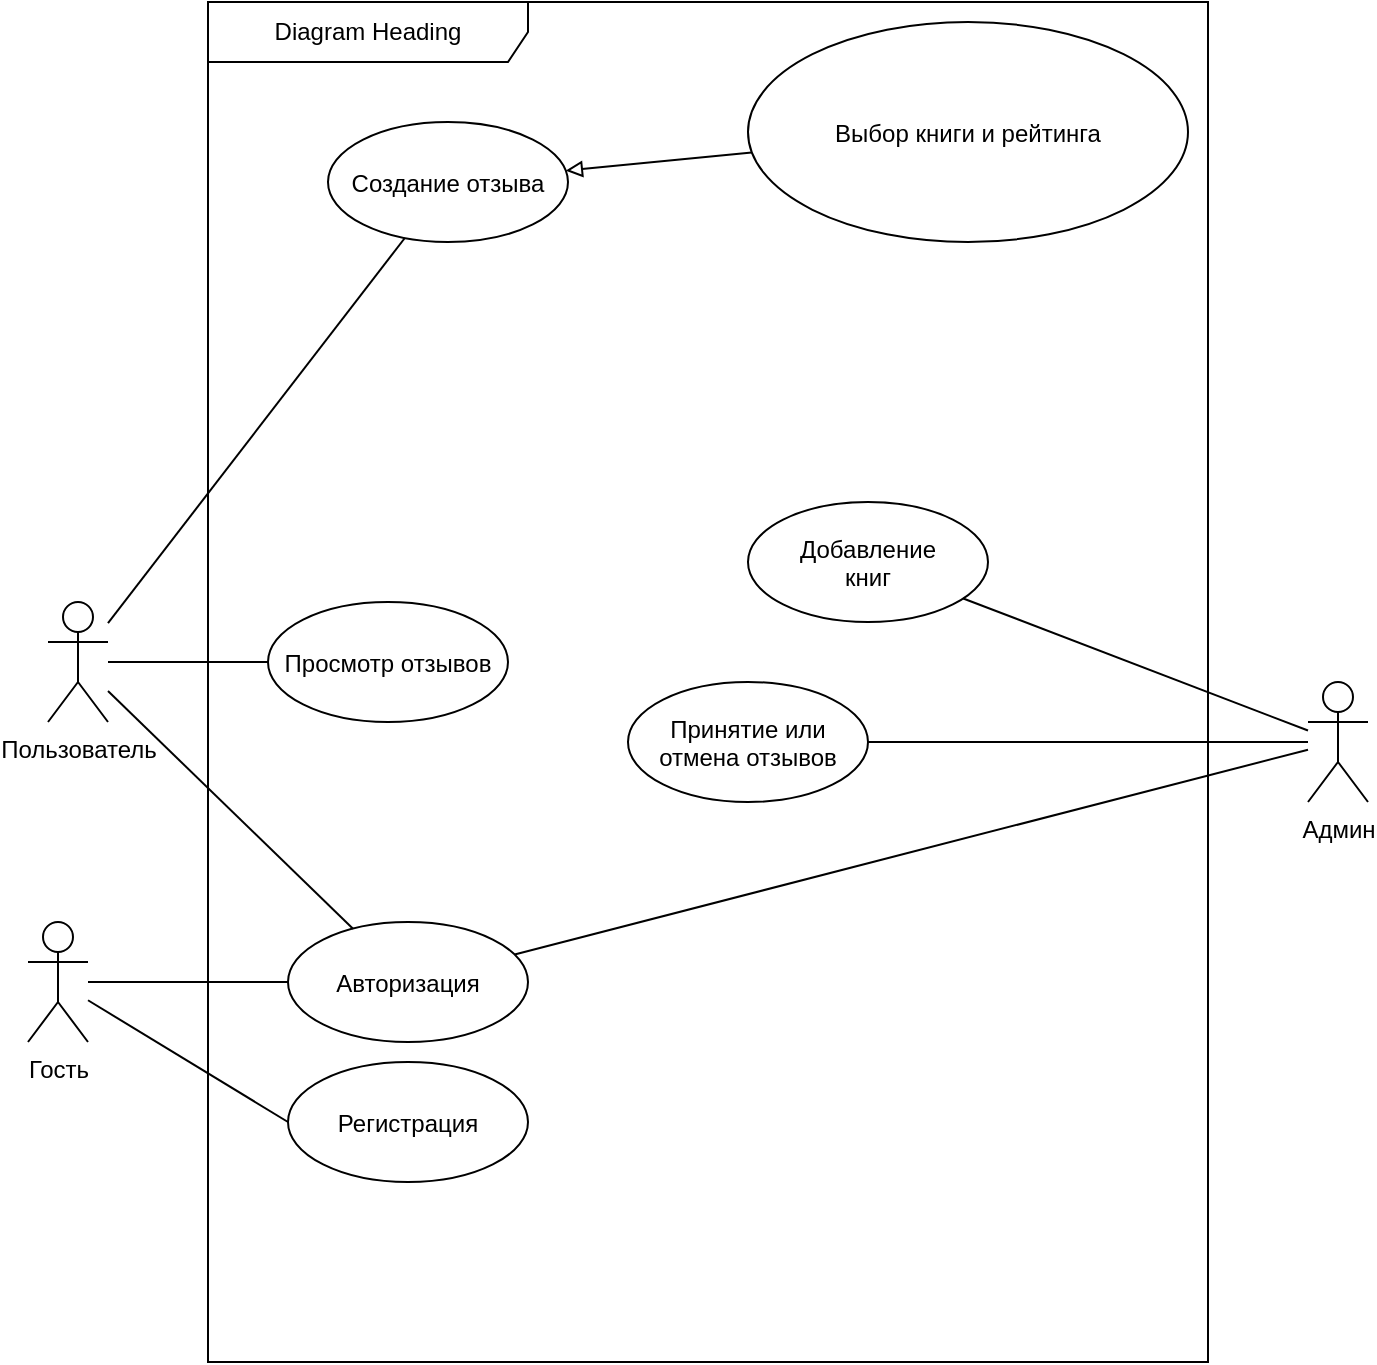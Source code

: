 <mxfile version="24.7.14" pages="4">
  <diagram name="1" id="GjtngkBoV4wVPHJIbkqo">
    <mxGraphModel grid="1" page="1" gridSize="10" guides="1" tooltips="1" connect="1" arrows="1" fold="1" pageScale="1" pageWidth="1920" pageHeight="1200" math="0" shadow="0">
      <root>
        <mxCell id="0" />
        <mxCell id="1" parent="0" />
        <mxCell id="Z3ldodx4NBDyWP8bfYVw-1" value="Diagram Heading" style="shape=umlFrame;whiteSpace=wrap;html=1;pointerEvents=0;recursiveResize=0;container=1;collapsible=0;width=160;" vertex="1" parent="1">
          <mxGeometry x="520" y="320" width="500" height="680" as="geometry" />
        </mxCell>
        <mxCell id="Z3ldodx4NBDyWP8bfYVw-2" value="Регистрация" style="ellipse;" vertex="1" parent="Z3ldodx4NBDyWP8bfYVw-1">
          <mxGeometry x="40" y="530" width="120" height="60" as="geometry" />
        </mxCell>
        <mxCell id="Z3ldodx4NBDyWP8bfYVw-3" value="Создание отзыва" style="ellipse;" vertex="1" parent="Z3ldodx4NBDyWP8bfYVw-1">
          <mxGeometry x="60" y="60" width="120" height="60" as="geometry" />
        </mxCell>
        <mxCell id="Z3ldodx4NBDyWP8bfYVw-4" value="Авторизация" style="ellipse;" vertex="1" parent="Z3ldodx4NBDyWP8bfYVw-1">
          <mxGeometry x="40" y="460" width="120" height="60" as="geometry" />
        </mxCell>
        <mxCell id="Z3ldodx4NBDyWP8bfYVw-5" style="rounded=0;orthogonalLoop=1;jettySize=auto;html=1;endArrow=block;endFill=0;" edge="1" parent="Z3ldodx4NBDyWP8bfYVw-1" source="Z3ldodx4NBDyWP8bfYVw-6" target="Z3ldodx4NBDyWP8bfYVw-3">
          <mxGeometry relative="1" as="geometry" />
        </mxCell>
        <mxCell id="Z3ldodx4NBDyWP8bfYVw-6" value="Выбор книги и рейтинга" style="ellipse;" vertex="1" parent="Z3ldodx4NBDyWP8bfYVw-1">
          <mxGeometry x="270" y="10" width="220" height="110" as="geometry" />
        </mxCell>
        <mxCell id="Z3ldodx4NBDyWP8bfYVw-7" value="Добавление&#xa;книг" style="ellipse;" vertex="1" parent="Z3ldodx4NBDyWP8bfYVw-1">
          <mxGeometry x="270" y="250" width="120" height="60" as="geometry" />
        </mxCell>
        <mxCell id="Z3ldodx4NBDyWP8bfYVw-24" value="Принятие или&#xa;отмена отзывов" style="ellipse;" vertex="1" parent="Z3ldodx4NBDyWP8bfYVw-1">
          <mxGeometry x="210" y="340" width="120" height="60" as="geometry" />
        </mxCell>
        <mxCell id="Z3ldodx4NBDyWP8bfYVw-9" value="Просмотр отзывов" style="ellipse;" vertex="1" parent="Z3ldodx4NBDyWP8bfYVw-1">
          <mxGeometry x="30" y="300" width="120" height="60" as="geometry" />
        </mxCell>
        <mxCell id="Z3ldodx4NBDyWP8bfYVw-18" style="rounded=0;orthogonalLoop=1;jettySize=auto;html=1;entryX=0;entryY=0.5;entryDx=0;entryDy=0;endArrow=none;endFill=0;" edge="1" parent="1" source="Z3ldodx4NBDyWP8bfYVw-20" target="Z3ldodx4NBDyWP8bfYVw-2">
          <mxGeometry relative="1" as="geometry" />
        </mxCell>
        <mxCell id="Z3ldodx4NBDyWP8bfYVw-19" style="rounded=0;orthogonalLoop=1;jettySize=auto;html=1;endArrow=none;endFill=0;" edge="1" parent="1" source="Z3ldodx4NBDyWP8bfYVw-20" target="Z3ldodx4NBDyWP8bfYVw-4">
          <mxGeometry relative="1" as="geometry" />
        </mxCell>
        <mxCell id="Z3ldodx4NBDyWP8bfYVw-20" value="Гость" style="shape=umlActor;verticalLabelPosition=bottom;verticalAlign=top;html=1;" vertex="1" parent="1">
          <mxGeometry x="430" y="780" width="30" height="60" as="geometry" />
        </mxCell>
        <mxCell id="Z3ldodx4NBDyWP8bfYVw-21" style="rounded=0;orthogonalLoop=1;jettySize=auto;html=1;endArrow=none;endFill=0;" edge="1" parent="1" source="Z3ldodx4NBDyWP8bfYVw-23" target="Z3ldodx4NBDyWP8bfYVw-4">
          <mxGeometry relative="1" as="geometry" />
        </mxCell>
        <mxCell id="Z3ldodx4NBDyWP8bfYVw-22" style="rounded=0;orthogonalLoop=1;jettySize=auto;html=1;endArrow=none;endFill=0;" edge="1" parent="1" source="Z3ldodx4NBDyWP8bfYVw-23" target="Z3ldodx4NBDyWP8bfYVw-7">
          <mxGeometry relative="1" as="geometry" />
        </mxCell>
        <mxCell id="Z3ldodx4NBDyWP8bfYVw-25" style="rounded=0;orthogonalLoop=1;jettySize=auto;html=1;endArrow=none;endFill=0;" edge="1" parent="1" source="Z3ldodx4NBDyWP8bfYVw-23" target="Z3ldodx4NBDyWP8bfYVw-24">
          <mxGeometry relative="1" as="geometry" />
        </mxCell>
        <mxCell id="Z3ldodx4NBDyWP8bfYVw-23" value="Админ" style="shape=umlActor;verticalLabelPosition=bottom;verticalAlign=top;html=1;" vertex="1" parent="1">
          <mxGeometry x="1070" y="660" width="30" height="60" as="geometry" />
        </mxCell>
        <mxCell id="Z3ldodx4NBDyWP8bfYVw-17" value="Пользователь" style="shape=umlActor;verticalLabelPosition=bottom;verticalAlign=top;html=1;" vertex="1" parent="1">
          <mxGeometry x="440" y="620" width="30" height="60" as="geometry" />
        </mxCell>
        <mxCell id="Z3ldodx4NBDyWP8bfYVw-16" style="rounded=0;orthogonalLoop=1;jettySize=auto;html=1;endArrow=none;endFill=0;" edge="1" parent="1" source="Z3ldodx4NBDyWP8bfYVw-17" target="Z3ldodx4NBDyWP8bfYVw-9">
          <mxGeometry relative="1" as="geometry" />
        </mxCell>
        <mxCell id="Z3ldodx4NBDyWP8bfYVw-14" style="rounded=0;orthogonalLoop=1;jettySize=auto;html=1;endArrow=none;endFill=0;" edge="1" parent="1" source="Z3ldodx4NBDyWP8bfYVw-17" target="Z3ldodx4NBDyWP8bfYVw-4">
          <mxGeometry relative="1" as="geometry" />
        </mxCell>
        <mxCell id="Z3ldodx4NBDyWP8bfYVw-15" style="rounded=0;orthogonalLoop=1;jettySize=auto;html=1;endArrow=none;endFill=0;" edge="1" parent="1" source="Z3ldodx4NBDyWP8bfYVw-17" target="Z3ldodx4NBDyWP8bfYVw-3">
          <mxGeometry relative="1" as="geometry" />
        </mxCell>
      </root>
    </mxGraphModel>
  </diagram>
  <diagram id="T83KT0pFPiEldxZ59J9l" name="2">
    <mxGraphModel grid="1" page="1" gridSize="10" guides="1" tooltips="1" connect="1" arrows="1" fold="1" pageScale="1" pageWidth="1920" pageHeight="1200" math="0" shadow="0">
      <root>
        <mxCell id="0" />
        <mxCell id="1" parent="0" />
        <mxCell id="u8pV7KjKoDz3oCQttia9-1" style="shape=partialRectangle;html=1;whiteSpace=wrap;collapsible=0;dropTarget=0;pointerEvents=0;top=1;left=1;bottom=1;right=1;points=[[0,0.5],[1,0.5]];portConstraint=eastwest;" vertex="1" parent="1">
          <mxGeometry x="230" y="700" width="800" height="170" as="geometry" />
        </mxCell>
        <mxCell id="u8pV7KjKoDz3oCQttia9-2" value="Гость" style="shape=partialRectangle;html=1;whiteSpace=wrap;connectable=0;fillColor=none;top=1;left=1;bottom=1;right=1;overflow=hidden;horizontal=0;" vertex="1" parent="u8pV7KjKoDz3oCQttia9-1">
          <mxGeometry width="33.684" height="170" as="geometry">
            <mxRectangle width="40" height="170" as="alternateBounds" />
          </mxGeometry>
        </mxCell>
        <mxCell id="u8pV7KjKoDz3oCQttia9-3" style="shape=partialRectangle;html=1;whiteSpace=wrap;connectable=0;fillColor=none;top=1;left=1;bottom=1;right=1;overflow=hidden;" vertex="1" parent="u8pV7KjKoDz3oCQttia9-1">
          <mxGeometry x="33.684" width="766.316" height="170" as="geometry">
            <mxRectangle width="910" height="170" as="alternateBounds" />
          </mxGeometry>
        </mxCell>
        <mxCell id="u8pV7KjKoDz3oCQttia9-4" value="s" style="shape=table;html=1;whiteSpace=wrap;startSize=20;container=1;collapsible=0;childLayout=tableLayout;fillColor=none;swimlaneFillColor=#ffffff;strokeColor=none;" vertex="1" parent="1">
          <mxGeometry x="220" y="205" width="1640" height="460" as="geometry" />
        </mxCell>
        <mxCell id="u8pV7KjKoDz3oCQttia9-5" value="" style="shape=partialRectangle;html=1;whiteSpace=wrap;collapsible=0;dropTarget=0;pointerEvents=0;fillColor=none;top=1;left=1;bottom=1;right=1;points=[[0,0.5],[1,0.5]];portConstraint=eastwest;" vertex="1" parent="u8pV7KjKoDz3oCQttia9-4">
          <mxGeometry y="20" width="1640" height="220" as="geometry" />
        </mxCell>
        <mxCell id="u8pV7KjKoDz3oCQttia9-6" value="Админ" style="shape=partialRectangle;html=1;whiteSpace=wrap;connectable=0;fillColor=none;top=1;left=1;bottom=1;right=1;overflow=hidden;horizontal=0;" vertex="1" parent="u8pV7KjKoDz3oCQttia9-5">
          <mxGeometry width="40" height="220" as="geometry">
            <mxRectangle width="40" height="220" as="alternateBounds" />
          </mxGeometry>
        </mxCell>
        <mxCell id="u8pV7KjKoDz3oCQttia9-7" value="" style="shape=partialRectangle;html=1;whiteSpace=wrap;connectable=0;fillColor=none;top=1;left=1;bottom=1;right=1;overflow=hidden;" vertex="1" parent="u8pV7KjKoDz3oCQttia9-5">
          <mxGeometry x="40" width="1600" height="220" as="geometry">
            <mxRectangle width="1600" height="220" as="alternateBounds" />
          </mxGeometry>
        </mxCell>
        <mxCell id="u8pV7KjKoDz3oCQttia9-8" value="" style="shape=partialRectangle;html=1;whiteSpace=wrap;collapsible=0;dropTarget=0;pointerEvents=0;fillColor=none;top=1;left=1;bottom=1;right=1;points=[[0,0.5],[1,0.5]];portConstraint=eastwest;" vertex="1" parent="u8pV7KjKoDz3oCQttia9-4">
          <mxGeometry y="240" width="1640" height="220" as="geometry" />
        </mxCell>
        <mxCell id="u8pV7KjKoDz3oCQttia9-9" value="Пользователь" style="shape=partialRectangle;html=1;whiteSpace=wrap;connectable=0;fillColor=none;top=1;left=1;bottom=1;right=1;overflow=hidden;horizontal=0;" vertex="1" parent="u8pV7KjKoDz3oCQttia9-8">
          <mxGeometry width="40" height="220" as="geometry">
            <mxRectangle width="40" height="220" as="alternateBounds" />
          </mxGeometry>
        </mxCell>
        <mxCell id="u8pV7KjKoDz3oCQttia9-10" value="" style="shape=partialRectangle;html=1;whiteSpace=wrap;connectable=0;fillColor=none;top=1;left=1;bottom=1;right=1;overflow=hidden;" vertex="1" parent="u8pV7KjKoDz3oCQttia9-8">
          <mxGeometry x="40" width="1600" height="220" as="geometry">
            <mxRectangle width="1600" height="220" as="alternateBounds" />
          </mxGeometry>
        </mxCell>
        <mxCell id="u8pV7KjKoDz3oCQttia9-11" style="edgeStyle=orthogonalEdgeStyle;rounded=0;orthogonalLoop=1;jettySize=auto;html=1;endArrow=open;endFill=0;" edge="1" parent="1" source="u8pV7KjKoDz3oCQttia9-12" target="u8pV7KjKoDz3oCQttia9-32">
          <mxGeometry relative="1" as="geometry" />
        </mxCell>
        <mxCell id="u8pV7KjKoDz3oCQttia9-12" value="" style="ellipse;fillColor=strokeColor;html=1;" vertex="1" parent="1">
          <mxGeometry x="290" y="550" width="30" height="30" as="geometry" />
        </mxCell>
        <mxCell id="u8pV7KjKoDz3oCQttia9-13" style="rounded=0;orthogonalLoop=1;jettySize=auto;html=1;endArrow=open;endFill=0;" edge="1" parent="1" source="u8pV7KjKoDz3oCQttia9-14" target="u8pV7KjKoDz3oCQttia9-22">
          <mxGeometry relative="1" as="geometry" />
        </mxCell>
        <mxCell id="u8pV7KjKoDz3oCQttia9-14" value="" style="ellipse;fillColor=strokeColor;html=1;" vertex="1" parent="1">
          <mxGeometry x="290" y="820" width="30" height="30" as="geometry" />
        </mxCell>
        <mxCell id="u8pV7KjKoDz3oCQttia9-15" value="" style="ellipse;html=1;shape=endState;fillColor=strokeColor;" vertex="1" parent="1">
          <mxGeometry x="970" y="820" width="30" height="30" as="geometry" />
        </mxCell>
        <mxCell id="u8pV7KjKoDz3oCQttia9-16" style="edgeStyle=orthogonalEdgeStyle;rounded=0;orthogonalLoop=1;jettySize=auto;html=1;endArrow=open;endFill=0;" edge="1" parent="1" source="u8pV7KjKoDz3oCQttia9-18" target="u8pV7KjKoDz3oCQttia9-24">
          <mxGeometry relative="1" as="geometry">
            <Array as="points">
              <mxPoint x="490" y="765" />
            </Array>
          </mxGeometry>
        </mxCell>
        <mxCell id="u8pV7KjKoDz3oCQttia9-17" value="Если пользователь не&lt;div&gt;&lt;div&gt;зарегистрирован&lt;/div&gt;&lt;/div&gt;" style="edgeLabel;html=1;align=center;verticalAlign=middle;resizable=0;points=[];" connectable="0" vertex="1" parent="u8pV7KjKoDz3oCQttia9-16">
          <mxGeometry x="0.002" y="1" relative="1" as="geometry">
            <mxPoint x="25" y="-24" as="offset" />
          </mxGeometry>
        </mxCell>
        <mxCell id="u8pV7KjKoDz3oCQttia9-18" value="" style="rhombus;aspect=fixed;verticalAlign=middle;" vertex="1" parent="1">
          <mxGeometry x="480" y="825" width="20" height="20" as="geometry" />
        </mxCell>
        <mxCell id="u8pV7KjKoDz3oCQttia9-19" value="" style="endArrow=open;html=1;rounded=0;align=center;verticalAlign=bottom;labelBackgroundColor=none;exitX=1;exitY=0.5;exitDx=0;exitDy=0;endFill=0;" edge="1" parent="1" source="u8pV7KjKoDz3oCQttia9-22" target="u8pV7KjKoDz3oCQttia9-18">
          <mxGeometry relative="1" as="geometry">
            <mxPoint x="400" y="775" as="sourcePoint" />
          </mxGeometry>
        </mxCell>
        <mxCell id="u8pV7KjKoDz3oCQttia9-20" value="" style="endArrow=open;html=1;rounded=0;align=center;verticalAlign=bottom;labelBackgroundColor=none;entryX=0;entryY=0.5;entryDx=0;entryDy=0;edgeStyle=orthogonalEdgeStyle;endFill=0;" edge="1" parent="1" source="u8pV7KjKoDz3oCQttia9-18" target="u8pV7KjKoDz3oCQttia9-26">
          <mxGeometry relative="1" as="geometry">
            <mxPoint x="540" y="775" as="targetPoint" />
          </mxGeometry>
        </mxCell>
        <mxCell id="u8pV7KjKoDz3oCQttia9-21" value="Если&lt;div&gt;пользователь&lt;div&gt;зарегистрирован&lt;/div&gt;&lt;/div&gt;" style="edgeLabel;html=1;align=center;verticalAlign=middle;resizable=0;points=[];" connectable="0" vertex="1" parent="u8pV7KjKoDz3oCQttia9-20">
          <mxGeometry x="-0.417" relative="1" as="geometry">
            <mxPoint x="60" y="-25" as="offset" />
          </mxGeometry>
        </mxCell>
        <mxCell id="u8pV7KjKoDz3oCQttia9-22" value="Войти&amp;nbsp;на сайт" style="html=1;align=center;verticalAlign=top;rounded=1;absoluteArcSize=1;arcSize=10;dashed=0;whiteSpace=wrap;" vertex="1" parent="1">
          <mxGeometry x="350" y="820" width="90" height="30" as="geometry" />
        </mxCell>
        <mxCell id="u8pV7KjKoDz3oCQttia9-23" style="edgeStyle=orthogonalEdgeStyle;rounded=0;orthogonalLoop=1;jettySize=auto;html=1;endArrow=open;endFill=0;" edge="1" parent="1" source="u8pV7KjKoDz3oCQttia9-24" target="u8pV7KjKoDz3oCQttia9-26">
          <mxGeometry relative="1" as="geometry" />
        </mxCell>
        <mxCell id="u8pV7KjKoDz3oCQttia9-24" value="Зарегистртроваться" style="html=1;align=center;verticalAlign=top;rounded=1;absoluteArcSize=1;arcSize=10;dashed=0;whiteSpace=wrap;" vertex="1" parent="1">
          <mxGeometry x="680" y="750" width="130" height="30" as="geometry" />
        </mxCell>
        <mxCell id="u8pV7KjKoDz3oCQttia9-25" style="edgeStyle=orthogonalEdgeStyle;rounded=0;orthogonalLoop=1;jettySize=auto;html=1;endArrow=open;endFill=0;" edge="1" parent="1" source="u8pV7KjKoDz3oCQttia9-26" target="u8pV7KjKoDz3oCQttia9-15">
          <mxGeometry relative="1" as="geometry" />
        </mxCell>
        <mxCell id="u8pV7KjKoDz3oCQttia9-26" value="Авторизироваться" style="html=1;align=center;verticalAlign=top;rounded=1;absoluteArcSize=1;arcSize=10;dashed=0;whiteSpace=wrap;" vertex="1" parent="1">
          <mxGeometry x="820" y="820" width="120" height="30" as="geometry" />
        </mxCell>
        <mxCell id="u8pV7KjKoDz3oCQttia9-27" style="edgeStyle=orthogonalEdgeStyle;rounded=0;orthogonalLoop=1;jettySize=auto;html=1;endArrow=open;endFill=0;" edge="1" parent="1" source="u8pV7KjKoDz3oCQttia9-28" target="u8pV7KjKoDz3oCQttia9-50">
          <mxGeometry relative="1" as="geometry">
            <mxPoint x="1360" y="528" as="targetPoint" />
          </mxGeometry>
        </mxCell>
        <mxCell id="u8pV7KjKoDz3oCQttia9-28" value="Посмотреть свой отзыв на странице книги" style="html=1;align=center;verticalAlign=top;rounded=1;absoluteArcSize=1;arcSize=10;dashed=0;whiteSpace=wrap;" vertex="1" parent="1">
          <mxGeometry x="1180" y="500" width="110" height="55" as="geometry" />
        </mxCell>
        <mxCell id="u8pV7KjKoDz3oCQttia9-29" style="edgeStyle=orthogonalEdgeStyle;rounded=0;orthogonalLoop=1;jettySize=auto;html=1;endArrow=open;endFill=0;" edge="1" parent="1" source="u8pV7KjKoDz3oCQttia9-30" target="u8pV7KjKoDz3oCQttia9-39">
          <mxGeometry relative="1" as="geometry" />
        </mxCell>
        <mxCell id="u8pV7KjKoDz3oCQttia9-30" value="Просмотреть книги" style="html=1;align=center;verticalAlign=top;rounded=1;absoluteArcSize=1;arcSize=10;dashed=0;whiteSpace=wrap;" vertex="1" parent="1">
          <mxGeometry x="560" y="500" width="100" height="40" as="geometry" />
        </mxCell>
        <mxCell id="u8pV7KjKoDz3oCQttia9-31" style="edgeStyle=orthogonalEdgeStyle;rounded=0;orthogonalLoop=1;jettySize=auto;html=1;endArrow=open;endFill=0;" edge="1" parent="1" source="u8pV7KjKoDz3oCQttia9-32" target="u8pV7KjKoDz3oCQttia9-35">
          <mxGeometry relative="1" as="geometry" />
        </mxCell>
        <mxCell id="u8pV7KjKoDz3oCQttia9-32" value="Войти на сайт" style="html=1;align=center;verticalAlign=top;rounded=1;absoluteArcSize=1;arcSize=10;dashed=0;whiteSpace=wrap;" vertex="1" parent="1">
          <mxGeometry x="360" y="550" width="90" height="30" as="geometry" />
        </mxCell>
        <mxCell id="u8pV7KjKoDz3oCQttia9-33" style="rounded=0;orthogonalLoop=1;jettySize=auto;html=1;entryX=0;entryY=0.5;entryDx=0;entryDy=0;endArrow=open;endFill=0;" edge="1" parent="1" source="u8pV7KjKoDz3oCQttia9-35" target="u8pV7KjKoDz3oCQttia9-30">
          <mxGeometry relative="1" as="geometry" />
        </mxCell>
        <mxCell id="u8pV7KjKoDz3oCQttia9-34" style="rounded=0;orthogonalLoop=1;jettySize=auto;html=1;endArrow=open;endFill=0;" edge="1" parent="1" source="u8pV7KjKoDz3oCQttia9-35" target="u8pV7KjKoDz3oCQttia9-37">
          <mxGeometry relative="1" as="geometry" />
        </mxCell>
        <mxCell id="u8pV7KjKoDz3oCQttia9-35" value="" style="rhombus;" vertex="1" parent="1">
          <mxGeometry x="475" y="550" width="30" height="30" as="geometry" />
        </mxCell>
        <mxCell id="u8pV7KjKoDz3oCQttia9-36" style="edgeStyle=orthogonalEdgeStyle;rounded=0;orthogonalLoop=1;jettySize=auto;html=1;endArrow=open;endFill=0;" edge="1" parent="1" source="u8pV7KjKoDz3oCQttia9-37" target="u8pV7KjKoDz3oCQttia9-48">
          <mxGeometry relative="1" as="geometry" />
        </mxCell>
        <mxCell id="u8pV7KjKoDz3oCQttia9-37" value="Просмотреть книги" style="html=1;align=center;verticalAlign=top;rounded=1;absoluteArcSize=1;arcSize=10;dashed=0;whiteSpace=wrap;" vertex="1" parent="1">
          <mxGeometry x="560" y="570" width="100" height="40" as="geometry" />
        </mxCell>
        <mxCell id="u8pV7KjKoDz3oCQttia9-38" style="edgeStyle=orthogonalEdgeStyle;rounded=0;orthogonalLoop=1;jettySize=auto;html=1;entryX=0;entryY=0.5;entryDx=0;entryDy=0;endArrow=open;endFill=0;" edge="1" parent="1" source="u8pV7KjKoDz3oCQttia9-39" target="u8pV7KjKoDz3oCQttia9-41">
          <mxGeometry relative="1" as="geometry" />
        </mxCell>
        <mxCell id="u8pV7KjKoDz3oCQttia9-39" value="Создать&lt;div&gt;отзыв&lt;/div&gt;" style="html=1;align=center;verticalAlign=top;rounded=1;absoluteArcSize=1;arcSize=10;dashed=0;whiteSpace=wrap;" vertex="1" parent="1">
          <mxGeometry x="700" y="500" width="100" height="40" as="geometry" />
        </mxCell>
        <mxCell id="u8pV7KjKoDz3oCQttia9-40" style="edgeStyle=orthogonalEdgeStyle;rounded=0;orthogonalLoop=1;jettySize=auto;html=1;endArrow=open;endFill=0;" edge="1" parent="1" source="u8pV7KjKoDz3oCQttia9-41" target="u8pV7KjKoDz3oCQttia9-45">
          <mxGeometry relative="1" as="geometry" />
        </mxCell>
        <mxCell id="u8pV7KjKoDz3oCQttia9-41" value="Посмотреть отзыв" style="html=1;align=center;verticalAlign=top;rounded=1;absoluteArcSize=1;arcSize=10;dashed=0;whiteSpace=wrap;" vertex="1" parent="1">
          <mxGeometry x="850" y="320" width="90" height="40" as="geometry" />
        </mxCell>
        <mxCell id="u8pV7KjKoDz3oCQttia9-42" style="edgeStyle=orthogonalEdgeStyle;rounded=0;orthogonalLoop=1;jettySize=auto;html=1;endArrow=open;endFill=0;" edge="1" parent="1" source="u8pV7KjKoDz3oCQttia9-45">
          <mxGeometry relative="1" as="geometry">
            <mxPoint x="1100" y="285" as="targetPoint" />
            <Array as="points">
              <mxPoint x="985" y="285" />
            </Array>
          </mxGeometry>
        </mxCell>
        <mxCell id="u8pV7KjKoDz3oCQttia9-43" value="Не одобрять его" style="edgeLabel;html=1;align=center;verticalAlign=middle;resizable=0;points=[];" connectable="0" vertex="1" parent="u8pV7KjKoDz3oCQttia9-42">
          <mxGeometry x="-0.196" relative="1" as="geometry">
            <mxPoint y="-15" as="offset" />
          </mxGeometry>
        </mxCell>
        <mxCell id="u8pV7KjKoDz3oCQttia9-44" style="edgeStyle=orthogonalEdgeStyle;rounded=0;orthogonalLoop=1;jettySize=auto;html=1;entryX=0;entryY=0.5;entryDx=0;entryDy=0;endArrow=open;endFill=0;" edge="1" parent="1" source="u8pV7KjKoDz3oCQttia9-45" target="u8pV7KjKoDz3oCQttia9-47">
          <mxGeometry relative="1" as="geometry">
            <Array as="points">
              <mxPoint x="985" y="400" />
            </Array>
          </mxGeometry>
        </mxCell>
        <mxCell id="u8pV7KjKoDz3oCQttia9-51" value="Одобрить его" style="edgeLabel;html=1;align=center;verticalAlign=middle;resizable=0;points=[];" connectable="0" vertex="1" parent="u8pV7KjKoDz3oCQttia9-44">
          <mxGeometry x="-0.333" y="1" relative="1" as="geometry">
            <mxPoint as="offset" />
          </mxGeometry>
        </mxCell>
        <mxCell id="u8pV7KjKoDz3oCQttia9-45" value="" style="rhombus;aspect=fixed;verticalAlign=middle;" vertex="1" parent="1">
          <mxGeometry x="975" y="330" width="20" height="20" as="geometry" />
        </mxCell>
        <mxCell id="u8pV7KjKoDz3oCQttia9-46" style="edgeStyle=orthogonalEdgeStyle;rounded=0;orthogonalLoop=1;jettySize=auto;html=1;entryX=0;entryY=0.5;entryDx=0;entryDy=0;endArrow=open;endFill=0;" edge="1" parent="1" source="u8pV7KjKoDz3oCQttia9-47" target="u8pV7KjKoDz3oCQttia9-28">
          <mxGeometry relative="1" as="geometry" />
        </mxCell>
        <mxCell id="u8pV7KjKoDz3oCQttia9-47" value="Принять отзыв" style="html=1;align=center;verticalAlign=top;rounded=1;absoluteArcSize=1;arcSize=10;dashed=0;whiteSpace=wrap;" vertex="1" parent="1">
          <mxGeometry x="1040" y="380" width="100" height="40" as="geometry" />
        </mxCell>
        <mxCell id="u8pV7KjKoDz3oCQttia9-48" value="" style="shape=sumEllipse;perimeter=ellipsePerimeter;html=1;backgroundOutline=1;" vertex="1" parent="1">
          <mxGeometry x="710" y="575" width="30" height="30" as="geometry" />
        </mxCell>
        <mxCell id="u8pV7KjKoDz3oCQttia9-49" value="" style="shape=sumEllipse;perimeter=ellipsePerimeter;html=1;backgroundOutline=1;" vertex="1" parent="1">
          <mxGeometry x="1100" y="270" width="30" height="30" as="geometry" />
        </mxCell>
        <mxCell id="u8pV7KjKoDz3oCQttia9-50" value="" style="ellipse;html=1;shape=endState;fillColor=strokeColor;" vertex="1" parent="1">
          <mxGeometry x="1360" y="513" width="30" height="30" as="geometry" />
        </mxCell>
      </root>
    </mxGraphModel>
  </diagram>
  <diagram id="mHePhyCUTUHAGmjTx2bC" name="3">
    <mxGraphModel grid="1" page="1" gridSize="10" guides="1" tooltips="1" connect="1" arrows="1" fold="1" pageScale="1" pageWidth="1920" pageHeight="1200" math="0" shadow="0">
      <root>
        <mxCell id="0" />
        <mxCell id="1" parent="0" />
        <mxCell id="MVls3wr2C4it-RQA5Myp-1" value="&lt;font face=&quot;Times New Roman, serif&quot;&gt;&lt;span style=&quot;font-size: 18.667px;&quot;&gt;Book&lt;/span&gt;&lt;/font&gt;" style="swimlane;fontStyle=0;align=center;verticalAlign=top;childLayout=stackLayout;horizontal=1;startSize=55;horizontalStack=0;resizeParent=1;resizeParentMax=0;resizeLast=0;collapsible=0;marginBottom=0;html=1;whiteSpace=wrap;" vertex="1" parent="1">
          <mxGeometry x="600" y="370" width="140" height="223" as="geometry" />
        </mxCell>
        <mxCell id="MVls3wr2C4it-RQA5Myp-2" value="attributes" style="text;html=1;strokeColor=none;fillColor=none;align=center;verticalAlign=middle;spacingLeft=4;spacingRight=4;overflow=hidden;rotatable=0;points=[[0,0.5],[1,0.5]];portConstraint=eastwest;whiteSpace=wrap;" vertex="1" parent="MVls3wr2C4it-RQA5Myp-1">
          <mxGeometry y="55" width="140" height="20" as="geometry" />
        </mxCell>
        <mxCell id="MVls3wr2C4it-RQA5Myp-3" value="+id: int" style="text;html=1;strokeColor=none;fillColor=none;align=left;verticalAlign=middle;spacingLeft=4;spacingRight=4;overflow=hidden;rotatable=0;points=[[0,0.5],[1,0.5]];portConstraint=eastwest;whiteSpace=wrap;" vertex="1" parent="MVls3wr2C4it-RQA5Myp-1">
          <mxGeometry y="75" width="140" height="20" as="geometry" />
        </mxCell>
        <mxCell id="MVls3wr2C4it-RQA5Myp-4" value="+title: str" style="text;html=1;strokeColor=none;fillColor=none;align=left;verticalAlign=middle;spacingLeft=4;spacingRight=4;overflow=hidden;rotatable=0;points=[[0,0.5],[1,0.5]];portConstraint=eastwest;whiteSpace=wrap;" vertex="1" parent="MVls3wr2C4it-RQA5Myp-1">
          <mxGeometry y="95" width="140" height="20" as="geometry" />
        </mxCell>
        <mxCell id="MVls3wr2C4it-RQA5Myp-5" value="+description: str" style="text;html=1;strokeColor=none;fillColor=none;align=left;verticalAlign=middle;spacingLeft=4;spacingRight=4;overflow=hidden;rotatable=0;points=[[0,0.5],[1,0.5]];portConstraint=eastwest;whiteSpace=wrap;" vertex="1" parent="MVls3wr2C4it-RQA5Myp-1">
          <mxGeometry y="115" width="140" height="20" as="geometry" />
        </mxCell>
        <mxCell id="MVls3wr2C4it-RQA5Myp-6" value="+created_at: date" style="text;html=1;strokeColor=none;fillColor=none;align=left;verticalAlign=middle;spacingLeft=4;spacingRight=4;overflow=hidden;rotatable=0;points=[[0,0.5],[1,0.5]];portConstraint=eastwest;whiteSpace=wrap;" vertex="1" parent="MVls3wr2C4it-RQA5Myp-1">
          <mxGeometry y="135" width="140" height="20" as="geometry" />
        </mxCell>
        <mxCell id="MVls3wr2C4it-RQA5Myp-7" value="+updated_at: date" style="text;html=1;strokeColor=none;fillColor=none;align=left;verticalAlign=middle;spacingLeft=4;spacingRight=4;overflow=hidden;rotatable=0;points=[[0,0.5],[1,0.5]];portConstraint=eastwest;whiteSpace=wrap;" vertex="1" parent="MVls3wr2C4it-RQA5Myp-1">
          <mxGeometry y="155" width="140" height="20" as="geometry" />
        </mxCell>
        <mxCell id="MVls3wr2C4it-RQA5Myp-8" value="" style="line;strokeWidth=1;fillColor=none;align=left;verticalAlign=middle;spacingTop=-1;spacingLeft=3;spacingRight=3;rotatable=0;labelPosition=right;points=[];portConstraint=eastwest;" vertex="1" parent="MVls3wr2C4it-RQA5Myp-1">
          <mxGeometry y="175" width="140" height="8" as="geometry" />
        </mxCell>
        <mxCell id="MVls3wr2C4it-RQA5Myp-9" value="operations" style="text;html=1;strokeColor=none;fillColor=none;align=center;verticalAlign=middle;spacingLeft=4;spacingRight=4;overflow=hidden;rotatable=0;points=[[0,0.5],[1,0.5]];portConstraint=eastwest;whiteSpace=wrap;" vertex="1" parent="MVls3wr2C4it-RQA5Myp-1">
          <mxGeometry y="183" width="140" height="20" as="geometry" />
        </mxCell>
        <mxCell id="MVls3wr2C4it-RQA5Myp-10" value="+reviews(): Reviews[]" style="text;html=1;strokeColor=none;fillColor=none;align=left;verticalAlign=middle;spacingLeft=4;spacingRight=4;overflow=hidden;rotatable=0;points=[[0,0.5],[1,0.5]];portConstraint=eastwest;whiteSpace=wrap;" vertex="1" parent="MVls3wr2C4it-RQA5Myp-1">
          <mxGeometry y="203" width="140" height="20" as="geometry" />
        </mxCell>
        <mxCell id="MVls3wr2C4it-RQA5Myp-11" value="&lt;span style=&quot;font-size:14.0pt;line-height:&lt;br/&gt;107%;font-family:&amp;quot;Times New Roman&amp;quot;,&amp;quot;serif&amp;quot;;mso-fareast-font-family:Calibri;&lt;br/&gt;mso-fareast-theme-font:minor-latin;mso-ansi-language:EN-US;mso-fareast-language:&lt;br/&gt;EN-US;mso-bidi-language:AR-SA&quot; lang=&quot;EN-US&quot;&gt;Review&lt;/span&gt;" style="swimlane;fontStyle=0;align=center;verticalAlign=top;childLayout=stackLayout;horizontal=1;startSize=55;horizontalStack=0;resizeParent=1;resizeParentMax=0;resizeLast=0;collapsible=0;marginBottom=0;html=1;whiteSpace=wrap;" vertex="1" parent="1">
          <mxGeometry x="920" y="320" width="140" height="323" as="geometry" />
        </mxCell>
        <mxCell id="MVls3wr2C4it-RQA5Myp-12" value="attributes" style="text;html=1;strokeColor=none;fillColor=none;align=center;verticalAlign=middle;spacingLeft=4;spacingRight=4;overflow=hidden;rotatable=0;points=[[0,0.5],[1,0.5]];portConstraint=eastwest;whiteSpace=wrap;" vertex="1" parent="MVls3wr2C4it-RQA5Myp-11">
          <mxGeometry y="55" width="140" height="20" as="geometry" />
        </mxCell>
        <mxCell id="MVls3wr2C4it-RQA5Myp-13" value="+id: int" style="text;html=1;strokeColor=none;fillColor=none;align=left;verticalAlign=middle;spacingLeft=4;spacingRight=4;overflow=hidden;rotatable=0;points=[[0,0.5],[1,0.5]];portConstraint=eastwest;whiteSpace=wrap;" vertex="1" parent="MVls3wr2C4it-RQA5Myp-11">
          <mxGeometry y="75" width="140" height="20" as="geometry" />
        </mxCell>
        <mxCell id="MVls3wr2C4it-RQA5Myp-14" value="+user_id: int" style="text;html=1;strokeColor=none;fillColor=none;align=left;verticalAlign=middle;spacingLeft=4;spacingRight=4;overflow=hidden;rotatable=0;points=[[0,0.5],[1,0.5]];portConstraint=eastwest;whiteSpace=wrap;" vertex="1" parent="MVls3wr2C4it-RQA5Myp-11">
          <mxGeometry y="95" width="140" height="20" as="geometry" />
        </mxCell>
        <mxCell id="MVls3wr2C4it-RQA5Myp-15" value="+book_id&lt;span style=&quot;background-color: initial;&quot;&gt;: int&lt;/span&gt;" style="text;html=1;strokeColor=none;fillColor=none;align=left;verticalAlign=middle;spacingLeft=4;spacingRight=4;overflow=hidden;rotatable=0;points=[[0,0.5],[1,0.5]];portConstraint=eastwest;whiteSpace=wrap;" vertex="1" parent="MVls3wr2C4it-RQA5Myp-11">
          <mxGeometry y="115" width="140" height="20" as="geometry" />
        </mxCell>
        <mxCell id="MVls3wr2C4it-RQA5Myp-16" value="+title: str" style="text;html=1;strokeColor=none;fillColor=none;align=left;verticalAlign=middle;spacingLeft=4;spacingRight=4;overflow=hidden;rotatable=0;points=[[0,0.5],[1,0.5]];portConstraint=eastwest;whiteSpace=wrap;" vertex="1" parent="MVls3wr2C4it-RQA5Myp-11">
          <mxGeometry y="135" width="140" height="20" as="geometry" />
        </mxCell>
        <mxCell id="MVls3wr2C4it-RQA5Myp-17" value="+description: str" style="text;html=1;strokeColor=none;fillColor=none;align=left;verticalAlign=middle;spacingLeft=4;spacingRight=4;overflow=hidden;rotatable=0;points=[[0,0.5],[1,0.5]];portConstraint=eastwest;whiteSpace=wrap;" vertex="1" parent="MVls3wr2C4it-RQA5Myp-11">
          <mxGeometry y="155" width="140" height="20" as="geometry" />
        </mxCell>
        <mxCell id="MVls3wr2C4it-RQA5Myp-18" value="+rating: int" style="text;html=1;strokeColor=none;fillColor=none;align=left;verticalAlign=middle;spacingLeft=4;spacingRight=4;overflow=hidden;rotatable=0;points=[[0,0.5],[1,0.5]];portConstraint=eastwest;whiteSpace=wrap;" vertex="1" parent="MVls3wr2C4it-RQA5Myp-11">
          <mxGeometry y="175" width="140" height="20" as="geometry" />
        </mxCell>
        <mxCell id="MVls3wr2C4it-RQA5Myp-19" value="+is_published: bool" style="text;html=1;strokeColor=none;fillColor=none;align=left;verticalAlign=middle;spacingLeft=4;spacingRight=4;overflow=hidden;rotatable=0;points=[[0,0.5],[1,0.5]];portConstraint=eastwest;whiteSpace=wrap;" vertex="1" parent="MVls3wr2C4it-RQA5Myp-11">
          <mxGeometry y="195" width="140" height="20" as="geometry" />
        </mxCell>
        <mxCell id="MVls3wr2C4it-RQA5Myp-20" value="+updated_at: date" style="text;html=1;strokeColor=none;fillColor=none;align=left;verticalAlign=middle;spacingLeft=4;spacingRight=4;overflow=hidden;rotatable=0;points=[[0,0.5],[1,0.5]];portConstraint=eastwest;whiteSpace=wrap;" vertex="1" parent="MVls3wr2C4it-RQA5Myp-11">
          <mxGeometry y="215" width="140" height="20" as="geometry" />
        </mxCell>
        <mxCell id="MVls3wr2C4it-RQA5Myp-21" value="+created_at: date" style="text;html=1;strokeColor=none;fillColor=none;align=left;verticalAlign=middle;spacingLeft=4;spacingRight=4;overflow=hidden;rotatable=0;points=[[0,0.5],[1,0.5]];portConstraint=eastwest;whiteSpace=wrap;" vertex="1" parent="MVls3wr2C4it-RQA5Myp-11">
          <mxGeometry y="235" width="140" height="20" as="geometry" />
        </mxCell>
        <mxCell id="MVls3wr2C4it-RQA5Myp-22" value="" style="line;strokeWidth=1;fillColor=none;align=left;verticalAlign=middle;spacingTop=-1;spacingLeft=3;spacingRight=3;rotatable=0;labelPosition=right;points=[];portConstraint=eastwest;" vertex="1" parent="MVls3wr2C4it-RQA5Myp-11">
          <mxGeometry y="255" width="140" height="8" as="geometry" />
        </mxCell>
        <mxCell id="MVls3wr2C4it-RQA5Myp-23" value="operations" style="text;html=1;strokeColor=none;fillColor=none;align=center;verticalAlign=middle;spacingLeft=4;spacingRight=4;overflow=hidden;rotatable=0;points=[[0,0.5],[1,0.5]];portConstraint=eastwest;whiteSpace=wrap;" vertex="1" parent="MVls3wr2C4it-RQA5Myp-11">
          <mxGeometry y="263" width="140" height="20" as="geometry" />
        </mxCell>
        <mxCell id="MVls3wr2C4it-RQA5Myp-24" value="+book(): Book" style="text;html=1;strokeColor=none;fillColor=none;align=left;verticalAlign=middle;spacingLeft=4;spacingRight=4;overflow=hidden;rotatable=0;points=[[0,0.5],[1,0.5]];portConstraint=eastwest;whiteSpace=wrap;" vertex="1" parent="MVls3wr2C4it-RQA5Myp-11">
          <mxGeometry y="283" width="140" height="20" as="geometry" />
        </mxCell>
        <mxCell id="MVls3wr2C4it-RQA5Myp-25" value="+user(): User" style="text;html=1;strokeColor=none;fillColor=none;align=left;verticalAlign=middle;spacingLeft=4;spacingRight=4;overflow=hidden;rotatable=0;points=[[0,0.5],[1,0.5]];portConstraint=eastwest;whiteSpace=wrap;" vertex="1" parent="MVls3wr2C4it-RQA5Myp-11">
          <mxGeometry y="303" width="140" height="20" as="geometry" />
        </mxCell>
        <mxCell id="MVls3wr2C4it-RQA5Myp-26" value="&lt;span style=&quot;font-size:14.0pt;line-height:&lt;br/&gt;107%;font-family:&amp;quot;Times New Roman&amp;quot;,&amp;quot;serif&amp;quot;;mso-fareast-font-family:Calibri;&lt;br/&gt;mso-fareast-theme-font:minor-latin;mso-ansi-language:EN-US;mso-fareast-language:&lt;br/&gt;EN-US;mso-bidi-language:AR-SA&quot; lang=&quot;EN-US&quot;&gt;User&lt;/span&gt;" style="swimlane;fontStyle=0;align=center;verticalAlign=top;childLayout=stackLayout;horizontal=1;startSize=55;horizontalStack=0;resizeParent=1;resizeParentMax=0;resizeLast=0;collapsible=0;marginBottom=0;html=1;whiteSpace=wrap;" vertex="1" parent="1">
          <mxGeometry x="1270" y="380" width="140" height="203" as="geometry" />
        </mxCell>
        <mxCell id="MVls3wr2C4it-RQA5Myp-27" value="attributes" style="text;html=1;strokeColor=none;fillColor=none;align=center;verticalAlign=middle;spacingLeft=4;spacingRight=4;overflow=hidden;rotatable=0;points=[[0,0.5],[1,0.5]];portConstraint=eastwest;whiteSpace=wrap;" vertex="1" parent="MVls3wr2C4it-RQA5Myp-26">
          <mxGeometry y="55" width="140" height="20" as="geometry" />
        </mxCell>
        <mxCell id="MVls3wr2C4it-RQA5Myp-28" value="+id: int" style="text;html=1;strokeColor=none;fillColor=none;align=left;verticalAlign=middle;spacingLeft=4;spacingRight=4;overflow=hidden;rotatable=0;points=[[0,0.5],[1,0.5]];portConstraint=eastwest;whiteSpace=wrap;" vertex="1" parent="MVls3wr2C4it-RQA5Myp-26">
          <mxGeometry y="75" width="140" height="20" as="geometry" />
        </mxCell>
        <mxCell id="MVls3wr2C4it-RQA5Myp-29" value="+name: str" style="text;html=1;strokeColor=none;fillColor=none;align=left;verticalAlign=middle;spacingLeft=4;spacingRight=4;overflow=hidden;rotatable=0;points=[[0,0.5],[1,0.5]];portConstraint=eastwest;whiteSpace=wrap;" vertex="1" parent="MVls3wr2C4it-RQA5Myp-26">
          <mxGeometry y="95" width="140" height="20" as="geometry" />
        </mxCell>
        <mxCell id="MVls3wr2C4it-RQA5Myp-30" value="+password: str" style="text;html=1;strokeColor=none;fillColor=none;align=left;verticalAlign=middle;spacingLeft=4;spacingRight=4;overflow=hidden;rotatable=0;points=[[0,0.5],[1,0.5]];portConstraint=eastwest;whiteSpace=wrap;" vertex="1" parent="MVls3wr2C4it-RQA5Myp-26">
          <mxGeometry y="115" width="140" height="20" as="geometry" />
        </mxCell>
        <mxCell id="MVls3wr2C4it-RQA5Myp-31" value="+is_admin: bool" style="text;html=1;strokeColor=none;fillColor=none;align=left;verticalAlign=middle;spacingLeft=4;spacingRight=4;overflow=hidden;rotatable=0;points=[[0,0.5],[1,0.5]];portConstraint=eastwest;whiteSpace=wrap;" vertex="1" parent="MVls3wr2C4it-RQA5Myp-26">
          <mxGeometry y="135" width="140" height="20" as="geometry" />
        </mxCell>
        <mxCell id="MVls3wr2C4it-RQA5Myp-32" value="" style="line;strokeWidth=1;fillColor=none;align=left;verticalAlign=middle;spacingTop=-1;spacingLeft=3;spacingRight=3;rotatable=0;labelPosition=right;points=[];portConstraint=eastwest;" vertex="1" parent="MVls3wr2C4it-RQA5Myp-26">
          <mxGeometry y="155" width="140" height="8" as="geometry" />
        </mxCell>
        <mxCell id="MVls3wr2C4it-RQA5Myp-33" value="operations" style="text;html=1;strokeColor=none;fillColor=none;align=center;verticalAlign=middle;spacingLeft=4;spacingRight=4;overflow=hidden;rotatable=0;points=[[0,0.5],[1,0.5]];portConstraint=eastwest;whiteSpace=wrap;" vertex="1" parent="MVls3wr2C4it-RQA5Myp-26">
          <mxGeometry y="163" width="140" height="20" as="geometry" />
        </mxCell>
        <mxCell id="MVls3wr2C4it-RQA5Myp-34" value="+reviews(): Reviews[]" style="text;html=1;strokeColor=none;fillColor=none;align=left;verticalAlign=middle;spacingLeft=4;spacingRight=4;overflow=hidden;rotatable=0;points=[[0,0.5],[1,0.5]];portConstraint=eastwest;whiteSpace=wrap;" vertex="1" parent="MVls3wr2C4it-RQA5Myp-26">
          <mxGeometry y="183" width="140" height="20" as="geometry" />
        </mxCell>
        <mxCell id="MVls3wr2C4it-RQA5Myp-35" value="{redefines}" style="endArrow=none;html=1;rounded=0;align=center;verticalAlign=top;endFill=0;labelBackgroundColor=none;" edge="1" parent="1" source="MVls3wr2C4it-RQA5Myp-11" target="MVls3wr2C4it-RQA5Myp-26">
          <mxGeometry relative="1" as="geometry">
            <mxPoint x="1050" y="670" as="sourcePoint" />
            <mxPoint x="1230" y="670" as="targetPoint" />
          </mxGeometry>
        </mxCell>
        <mxCell id="MVls3wr2C4it-RQA5Myp-36" value="end1" style="resizable=0;html=1;align=left;verticalAlign=bottom;labelBackgroundColor=none;" connectable="0" vertex="1" parent="MVls3wr2C4it-RQA5Myp-35">
          <mxGeometry x="-1" relative="1" as="geometry" />
        </mxCell>
        <mxCell id="MVls3wr2C4it-RQA5Myp-37" value="0..1" style="resizable=0;html=1;align=left;verticalAlign=top;labelBackgroundColor=none;" connectable="0" vertex="1" parent="MVls3wr2C4it-RQA5Myp-35">
          <mxGeometry x="-1" relative="1" as="geometry" />
        </mxCell>
        <mxCell id="MVls3wr2C4it-RQA5Myp-38" value="Association1" style="resizable=0;html=1;align=right;verticalAlign=bottom;labelBackgroundColor=none;" connectable="0" vertex="1" parent="MVls3wr2C4it-RQA5Myp-35">
          <mxGeometry x="1" relative="1" as="geometry" />
        </mxCell>
        <mxCell id="MVls3wr2C4it-RQA5Myp-39" value="{modifier1}" style="resizable=0;html=1;align=right;verticalAlign=top;labelBackgroundColor=none;" connectable="0" vertex="1" parent="MVls3wr2C4it-RQA5Myp-35">
          <mxGeometry x="1" relative="1" as="geometry" />
        </mxCell>
        <mxCell id="MVls3wr2C4it-RQA5Myp-40" value="{redefines}" style="endArrow=none;html=1;rounded=0;align=center;verticalAlign=top;endFill=0;labelBackgroundColor=none;" edge="1" parent="1" source="MVls3wr2C4it-RQA5Myp-1" target="MVls3wr2C4it-RQA5Myp-11">
          <mxGeometry relative="1" as="geometry">
            <mxPoint x="810" y="610" as="sourcePoint" />
            <mxPoint x="990" y="610" as="targetPoint" />
          </mxGeometry>
        </mxCell>
        <mxCell id="MVls3wr2C4it-RQA5Myp-41" value="end1" style="resizable=0;html=1;align=left;verticalAlign=bottom;labelBackgroundColor=none;" connectable="0" vertex="1" parent="MVls3wr2C4it-RQA5Myp-40">
          <mxGeometry x="-1" relative="1" as="geometry" />
        </mxCell>
        <mxCell id="MVls3wr2C4it-RQA5Myp-42" value="0..1" style="resizable=0;html=1;align=left;verticalAlign=top;labelBackgroundColor=none;" connectable="0" vertex="1" parent="MVls3wr2C4it-RQA5Myp-40">
          <mxGeometry x="-1" relative="1" as="geometry" />
        </mxCell>
        <mxCell id="MVls3wr2C4it-RQA5Myp-43" value="Association1" style="resizable=0;html=1;align=right;verticalAlign=bottom;labelBackgroundColor=none;" connectable="0" vertex="1" parent="MVls3wr2C4it-RQA5Myp-40">
          <mxGeometry x="1" relative="1" as="geometry" />
        </mxCell>
        <mxCell id="MVls3wr2C4it-RQA5Myp-44" value="{modifier1}" style="resizable=0;html=1;align=right;verticalAlign=top;labelBackgroundColor=none;" connectable="0" vertex="1" parent="MVls3wr2C4it-RQA5Myp-40">
          <mxGeometry x="1" relative="1" as="geometry" />
        </mxCell>
      </root>
    </mxGraphModel>
  </diagram>
  <diagram id="2U-G8USmRQdpd1cs0kZa" name="4">
    <mxGraphModel grid="1" page="1" gridSize="10" guides="1" tooltips="1" connect="1" arrows="1" fold="1" pageScale="1" pageWidth="1920" pageHeight="1200" math="0" shadow="0">
      <root>
        <mxCell id="0" />
        <mxCell id="1" parent="0" />
        <mxCell id="ocTCnS_KViEFozwcy9dK-1" value="sd Авторизация пользователя" style="shape=umlFrame;whiteSpace=wrap;html=1;pointerEvents=0;recursiveResize=0;container=1;collapsible=0;width=160;" vertex="1" parent="1">
          <mxGeometry x="190" y="80" width="1000" height="1040" as="geometry" />
        </mxCell>
        <mxCell id="ocTCnS_KViEFozwcy9dK-2" value="LoginForm: View" style="shape=umlLifeline;perimeter=lifelinePerimeter;whiteSpace=wrap;html=1;container=1;dropTarget=0;collapsible=0;recursiveResize=0;outlineConnect=0;portConstraint=eastwest;newEdgeStyle={&quot;edgeStyle&quot;:&quot;elbowEdgeStyle&quot;,&quot;elbow&quot;:&quot;vertical&quot;,&quot;curved&quot;:0,&quot;rounded&quot;:0};" vertex="1" parent="ocTCnS_KViEFozwcy9dK-1">
          <mxGeometry x="40" y="80" width="100" height="560" as="geometry" />
        </mxCell>
        <mxCell id="ocTCnS_KViEFozwcy9dK-3" value=":Route" style="shape=umlLifeline;perimeter=lifelinePerimeter;whiteSpace=wrap;html=1;container=1;dropTarget=0;collapsible=0;recursiveResize=0;outlineConnect=0;portConstraint=eastwest;newEdgeStyle={&quot;edgeStyle&quot;:&quot;elbowEdgeStyle&quot;,&quot;elbow&quot;:&quot;vertical&quot;,&quot;curved&quot;:0,&quot;rounded&quot;:0};" vertex="1" parent="ocTCnS_KViEFozwcy9dK-1">
          <mxGeometry x="160" y="80" width="100" height="960" as="geometry" />
        </mxCell>
        <mxCell id="ocTCnS_KViEFozwcy9dK-4" value="" style="html=1;points=[];perimeter=orthogonalPerimeter;" vertex="1" parent="ocTCnS_KViEFozwcy9dK-1">
          <mxGeometry x="84" y="160" width="12" height="40" as="geometry" />
        </mxCell>
        <mxCell id="ocTCnS_KViEFozwcy9dK-5" style="edgeStyle=orthogonalEdgeStyle;rounded=0;orthogonalLoop=1;jettySize=auto;html=1;endArrow=block;endFill=1;entryX=-0.012;entryY=0.083;entryDx=0;entryDy=0;entryPerimeter=0;" edge="1" parent="ocTCnS_KViEFozwcy9dK-1" source="ocTCnS_KViEFozwcy9dK-7" target="ocTCnS_KViEFozwcy9dK-14">
          <mxGeometry relative="1" as="geometry" />
        </mxCell>
        <mxCell id="ocTCnS_KViEFozwcy9dK-6" value="login($request)" style="edgeLabel;html=1;align=center;verticalAlign=middle;resizable=0;points=[];" connectable="0" vertex="1" parent="ocTCnS_KViEFozwcy9dK-5">
          <mxGeometry x="0.031" y="-2" relative="1" as="geometry">
            <mxPoint x="-3" y="8" as="offset" />
          </mxGeometry>
        </mxCell>
        <mxCell id="ocTCnS_KViEFozwcy9dK-7" value="" style="html=1;points=[];perimeter=orthogonalPerimeter;" vertex="1" parent="ocTCnS_KViEFozwcy9dK-1">
          <mxGeometry x="203.75" y="160" width="12.5" height="40" as="geometry" />
        </mxCell>
        <mxCell id="ocTCnS_KViEFozwcy9dK-8" value=":RegisterController" style="shape=umlLifeline;perimeter=lifelinePerimeter;whiteSpace=wrap;html=1;container=1;dropTarget=0;collapsible=0;recursiveResize=0;outlineConnect=0;portConstraint=eastwest;newEdgeStyle={&quot;edgeStyle&quot;:&quot;elbowEdgeStyle&quot;,&quot;elbow&quot;:&quot;vertical&quot;,&quot;curved&quot;:0,&quot;rounded&quot;:0};" vertex="1" parent="ocTCnS_KViEFozwcy9dK-1">
          <mxGeometry x="380" y="80" width="100" height="960" as="geometry" />
        </mxCell>
        <mxCell id="ocTCnS_KViEFozwcy9dK-9" value=":Request" style="shape=umlLifeline;perimeter=lifelinePerimeter;whiteSpace=wrap;html=1;container=1;dropTarget=0;collapsible=0;recursiveResize=0;outlineConnect=0;portConstraint=eastwest;newEdgeStyle={&quot;edgeStyle&quot;:&quot;elbowEdgeStyle&quot;,&quot;elbow&quot;:&quot;vertical&quot;,&quot;curved&quot;:0,&quot;rounded&quot;:0};" vertex="1" parent="ocTCnS_KViEFozwcy9dK-1">
          <mxGeometry x="500" y="80" width="100" height="960" as="geometry" />
        </mxCell>
        <mxCell id="ocTCnS_KViEFozwcy9dK-10" style="edgeStyle=orthogonalEdgeStyle;rounded=0;orthogonalLoop=1;jettySize=auto;html=1;endArrow=block;endFill=1;" edge="1" parent="ocTCnS_KViEFozwcy9dK-1" source="ocTCnS_KViEFozwcy9dK-4">
          <mxGeometry relative="1" as="geometry">
            <mxPoint x="204" y="180" as="targetPoint" />
          </mxGeometry>
        </mxCell>
        <mxCell id="ocTCnS_KViEFozwcy9dK-11" value="post($request)" style="edgeLabel;html=1;align=center;verticalAlign=middle;resizable=0;points=[];" connectable="0" vertex="1" parent="ocTCnS_KViEFozwcy9dK-10">
          <mxGeometry x="-0.667" y="2" relative="1" as="geometry">
            <mxPoint x="26" y="12" as="offset" />
          </mxGeometry>
        </mxCell>
        <mxCell id="ocTCnS_KViEFozwcy9dK-12" value="" style="edgeStyle=orthogonalEdgeStyle;rounded=0;orthogonalLoop=1;jettySize=auto;html=1;endArrow=block;endFill=1;exitX=1.076;exitY=0.083;exitDx=0;exitDy=0;exitPerimeter=0;" edge="1" parent="ocTCnS_KViEFozwcy9dK-1" source="ocTCnS_KViEFozwcy9dK-14">
          <mxGeometry relative="1" as="geometry">
            <mxPoint x="540" y="180" as="targetPoint" />
          </mxGeometry>
        </mxCell>
        <mxCell id="ocTCnS_KViEFozwcy9dK-13" value="validate()" style="edgeLabel;html=1;align=center;verticalAlign=middle;resizable=0;points=[];" connectable="0" vertex="1" parent="ocTCnS_KViEFozwcy9dK-12">
          <mxGeometry x="0.022" y="-2" relative="1" as="geometry">
            <mxPoint y="8" as="offset" />
          </mxGeometry>
        </mxCell>
        <mxCell id="ocTCnS_KViEFozwcy9dK-14" value="" style="html=1;points=[];perimeter=orthogonalPerimeter;" vertex="1" parent="ocTCnS_KViEFozwcy9dK-1">
          <mxGeometry x="423.75" y="160" width="12.5" height="240" as="geometry" />
        </mxCell>
        <mxCell id="ocTCnS_KViEFozwcy9dK-15" value="alt" style="shape=umlFrame;whiteSpace=wrap;html=1;pointerEvents=0;recursiveResize=0;container=1;collapsible=0;width=40;height=40;" vertex="1" parent="ocTCnS_KViEFozwcy9dK-1">
          <mxGeometry x="40" y="240" width="950" height="760" as="geometry" />
        </mxCell>
        <mxCell id="ocTCnS_KViEFozwcy9dK-16" value="[не валидные данные]" style="text;html=1;align=center;verticalAlign=middle;resizable=0;points=[];autosize=1;strokeColor=none;fillColor=none;" vertex="1" parent="ocTCnS_KViEFozwcy9dK-15">
          <mxGeometry x="6" y="30" width="150" height="30" as="geometry" />
        </mxCell>
        <mxCell id="ocTCnS_KViEFozwcy9dK-17" value="$errors[]" style="text;html=1;align=center;verticalAlign=middle;resizable=0;points=[];autosize=1;strokeColor=none;fillColor=none;" vertex="1" parent="ocTCnS_KViEFozwcy9dK-15">
          <mxGeometry x="400" y="30" width="70" height="30" as="geometry" />
        </mxCell>
        <mxCell id="ocTCnS_KViEFozwcy9dK-18" value="attempt()" style="text;html=1;align=center;verticalAlign=middle;resizable=0;points=[];autosize=1;strokeColor=none;fillColor=none;" vertex="1" parent="ocTCnS_KViEFozwcy9dK-15">
          <mxGeometry x="580" y="110" width="70" height="30" as="geometry" />
        </mxCell>
        <mxCell id="ocTCnS_KViEFozwcy9dK-19" value="[валидные данные]" style="text;html=1;align=center;verticalAlign=middle;resizable=0;points=[];autosize=1;strokeColor=none;fillColor=none;" vertex="1" parent="ocTCnS_KViEFozwcy9dK-15">
          <mxGeometry x="16" y="130" width="130" height="30" as="geometry" />
        </mxCell>
        <mxCell id="ocTCnS_KViEFozwcy9dK-20" value="" style="endArrow=none;startArrow=none;endFill=0;startFill=0;endSize=8;html=1;verticalAlign=bottom;dashed=1;labelBackgroundColor=none;rounded=0;" edge="1" parent="ocTCnS_KViEFozwcy9dK-1">
          <mxGeometry width="160" relative="1" as="geometry">
            <mxPoint x="39" y="358" as="sourcePoint" />
            <mxPoint x="990" y="361" as="targetPoint" />
          </mxGeometry>
        </mxCell>
        <mxCell id="ocTCnS_KViEFozwcy9dK-21" value="" style="html=1;verticalAlign=bottom;labelBackgroundColor=none;endArrow=block;endFill=1;rounded=0;" edge="1" parent="ocTCnS_KViEFozwcy9dK-1" target="ocTCnS_KViEFozwcy9dK-24">
          <mxGeometry width="160" relative="1" as="geometry">
            <mxPoint x="556.25" y="380" as="sourcePoint" />
            <mxPoint x="770" y="380" as="targetPoint" />
          </mxGeometry>
        </mxCell>
        <mxCell id="ocTCnS_KViEFozwcy9dK-22" value=":Auth" style="shape=umlLifeline;perimeter=lifelinePerimeter;whiteSpace=wrap;html=1;container=1;dropTarget=0;collapsible=0;recursiveResize=0;outlineConnect=0;portConstraint=eastwest;newEdgeStyle={&quot;edgeStyle&quot;:&quot;elbowEdgeStyle&quot;,&quot;elbow&quot;:&quot;vertical&quot;,&quot;curved&quot;:0,&quot;rounded&quot;:0};" vertex="1" parent="ocTCnS_KViEFozwcy9dK-1">
          <mxGeometry x="730" y="80" width="100" height="560" as="geometry" />
        </mxCell>
        <mxCell id="ocTCnS_KViEFozwcy9dK-23" value=":AdminMiddleware" style="shape=umlLifeline;perimeter=lifelinePerimeter;whiteSpace=wrap;html=1;container=1;dropTarget=0;collapsible=0;recursiveResize=0;outlineConnect=0;portConstraint=eastwest;newEdgeStyle={&quot;edgeStyle&quot;:&quot;elbowEdgeStyle&quot;,&quot;elbow&quot;:&quot;vertical&quot;,&quot;curved&quot;:0,&quot;rounded&quot;:0};" vertex="1" parent="ocTCnS_KViEFozwcy9dK-1">
          <mxGeometry x="850" y="80" width="100" height="960" as="geometry" />
        </mxCell>
        <mxCell id="ocTCnS_KViEFozwcy9dK-24" value="" style="html=1;points=[];perimeter=orthogonalPerimeter;" vertex="1" parent="ocTCnS_KViEFozwcy9dK-1">
          <mxGeometry x="773.75" y="360" width="12.5" height="160" as="geometry" />
        </mxCell>
        <mxCell id="ocTCnS_KViEFozwcy9dK-25" value="" style="html=1;points=[];perimeter=orthogonalPerimeter;" vertex="1" parent="ocTCnS_KViEFozwcy9dK-1">
          <mxGeometry x="543.75" y="160" width="12.5" height="320" as="geometry" />
        </mxCell>
        <mxCell id="ocTCnS_KViEFozwcy9dK-26" value="" style="endArrow=none;startArrow=open;endFill=0;startFill=0;endSize=8;html=1;verticalAlign=bottom;dashed=1;labelBackgroundColor=none;rounded=0;entryX=0.006;entryY=0.585;entryDx=0;entryDy=0;entryPerimeter=0;" edge="1" parent="ocTCnS_KViEFozwcy9dK-1" source="ocTCnS_KViEFozwcy9dK-2" target="ocTCnS_KViEFozwcy9dK-25">
          <mxGeometry width="160" relative="1" as="geometry">
            <mxPoint x="336" y="300" as="sourcePoint" />
            <mxPoint x="496" y="300" as="targetPoint" />
          </mxGeometry>
        </mxCell>
        <mxCell id="ocTCnS_KViEFozwcy9dK-27" value="Opt" style="shape=umlFrame;whiteSpace=wrap;html=1;pointerEvents=0;recursiveResize=0;container=1;collapsible=0;width=60;height=40;" vertex="1" parent="ocTCnS_KViEFozwcy9dK-1">
          <mxGeometry x="480" y="400" width="480" height="640" as="geometry" />
        </mxCell>
        <mxCell id="ocTCnS_KViEFozwcy9dK-28" value="user:Auth" style="shape=umlLifeline;perimeter=lifelinePerimeter;whiteSpace=wrap;html=1;container=1;dropTarget=0;collapsible=0;recursiveResize=0;outlineConnect=0;portConstraint=eastwest;newEdgeStyle={&quot;edgeStyle&quot;:&quot;elbowEdgeStyle&quot;,&quot;elbow&quot;:&quot;vertical&quot;,&quot;curved&quot;:0,&quot;rounded&quot;:0};" vertex="1" parent="ocTCnS_KViEFozwcy9dK-27">
          <mxGeometry x="130" y="80" width="100" height="560" as="geometry" />
        </mxCell>
        <mxCell id="ocTCnS_KViEFozwcy9dK-29" value="" style="html=1;verticalAlign=bottom;labelBackgroundColor=none;endArrow=none;endFill=0;rounded=0;startArrow=block;startFill=1;entryX=0.5;entryY=0.923;entryDx=0;entryDy=0;entryPerimeter=0;" edge="1" parent="ocTCnS_KViEFozwcy9dK-27">
          <mxGeometry width="160" relative="1" as="geometry">
            <mxPoint x="230" y="105" as="sourcePoint" />
            <mxPoint x="293.75" y="105.0" as="targetPoint" />
          </mxGeometry>
        </mxCell>
        <mxCell id="ocTCnS_KViEFozwcy9dK-30" value="session-&amp;gt;&lt;div&gt;regenerate()&lt;/div&gt;" style="edgeLabel;html=1;align=center;verticalAlign=middle;resizable=0;points=[];" connectable="0" vertex="1" parent="ocTCnS_KViEFozwcy9dK-29">
          <mxGeometry x="-0.12" y="-2" relative="1" as="geometry">
            <mxPoint x="3" y="-27" as="offset" />
          </mxGeometry>
        </mxCell>
        <mxCell id="ocTCnS_KViEFozwcy9dK-31" value="" style="html=1;points=[];perimeter=orthogonalPerimeter;" vertex="1" parent="ocTCnS_KViEFozwcy9dK-27">
          <mxGeometry x="173.75" y="160" width="12.5" height="210" as="geometry" />
        </mxCell>
        <mxCell id="ocTCnS_KViEFozwcy9dK-32" value="alt" style="shape=umlFrame;whiteSpace=wrap;html=1;pointerEvents=0;recursiveResize=0;container=1;collapsible=0;width=160;" vertex="1" parent="ocTCnS_KViEFozwcy9dK-27">
          <mxGeometry x="-400" y="240" width="840" height="180" as="geometry" />
        </mxCell>
        <mxCell id="ocTCnS_KViEFozwcy9dK-33" value="" style="endArrow=none;startArrow=none;endFill=0;startFill=0;endSize=8;html=1;verticalAlign=bottom;dashed=1;labelBackgroundColor=none;rounded=0;entryX=0.996;entryY=0.498;entryDx=0;entryDy=0;entryPerimeter=0;" edge="1" parent="ocTCnS_KViEFozwcy9dK-32" target="ocTCnS_KViEFozwcy9dK-32">
          <mxGeometry width="160" relative="1" as="geometry">
            <mxPoint y="90" as="sourcePoint" />
            <mxPoint x="160" y="90" as="targetPoint" />
          </mxGeometry>
        </mxCell>
        <mxCell id="ocTCnS_KViEFozwcy9dK-34" value="[true]" style="text;html=1;align=center;verticalAlign=middle;resizable=0;points=[];autosize=1;strokeColor=none;fillColor=none;" vertex="1" parent="ocTCnS_KViEFozwcy9dK-32">
          <mxGeometry x="40" y="48" width="50" height="30" as="geometry" />
        </mxCell>
        <mxCell id="ocTCnS_KViEFozwcy9dK-35" value="[false]" style="text;html=1;align=center;verticalAlign=middle;resizable=0;points=[];autosize=1;strokeColor=none;fillColor=none;" vertex="1" parent="ocTCnS_KViEFozwcy9dK-32">
          <mxGeometry x="40" y="120" width="60" height="30" as="geometry" />
        </mxCell>
        <mxCell id="ocTCnS_KViEFozwcy9dK-36" value="" style="endArrow=none;startArrow=open;endFill=0;startFill=0;endSize=8;html=1;verticalAlign=bottom;dashed=1;labelBackgroundColor=none;rounded=0;entryX=0.006;entryY=0.585;entryDx=0;entryDy=0;entryPerimeter=0;exitX=0.9;exitY=0.092;exitDx=0;exitDy=0;exitPerimeter=0;" edge="1" parent="ocTCnS_KViEFozwcy9dK-32" source="ocTCnS_KViEFozwcy9dK-43">
          <mxGeometry width="160" relative="1" as="geometry">
            <mxPoint x="350" y="48" as="sourcePoint" />
            <mxPoint x="805" y="48" as="targetPoint" />
          </mxGeometry>
        </mxCell>
        <mxCell id="ocTCnS_KViEFozwcy9dK-37" value="redirect(&quot;/&quot;)" style="edgeLabel;html=1;align=center;verticalAlign=middle;resizable=0;points=[];" connectable="0" vertex="1" parent="ocTCnS_KViEFozwcy9dK-36">
          <mxGeometry x="0.716" y="1" relative="1" as="geometry">
            <mxPoint x="-3" y="-12" as="offset" />
          </mxGeometry>
        </mxCell>
        <mxCell id="ocTCnS_KViEFozwcy9dK-38" value="redirect(&quot;/admin&quot;)" style="edgeLabel;html=1;align=center;verticalAlign=middle;resizable=0;points=[];" connectable="0" vertex="1" parent="ocTCnS_KViEFozwcy9dK-36">
          <mxGeometry x="0.716" y="1" relative="1" as="geometry">
            <mxPoint x="-9" y="63" as="offset" />
          </mxGeometry>
        </mxCell>
        <mxCell id="ocTCnS_KViEFozwcy9dK-39" value="" style="endArrow=none;startArrow=open;endFill=0;startFill=0;endSize=8;html=1;verticalAlign=bottom;dashed=1;labelBackgroundColor=none;rounded=0;entryX=0.006;entryY=0.585;entryDx=0;entryDy=0;entryPerimeter=0;exitX=0.921;exitY=0.692;exitDx=0;exitDy=0;exitPerimeter=0;" edge="1" parent="ocTCnS_KViEFozwcy9dK-32" source="ocTCnS_KViEFozwcy9dK-43">
          <mxGeometry width="160" relative="1" as="geometry">
            <mxPoint x="144" y="123" as="sourcePoint" />
            <mxPoint x="814" y="120" as="targetPoint" />
          </mxGeometry>
        </mxCell>
        <mxCell id="ocTCnS_KViEFozwcy9dK-40" value="" style="html=1;points=[];perimeter=orthogonalPerimeter;" vertex="1" parent="ocTCnS_KViEFozwcy9dK-27">
          <mxGeometry x="410" y="160" width="20" height="230" as="geometry" />
        </mxCell>
        <mxCell id="ocTCnS_KViEFozwcy9dK-41" value="" style="endArrow=open;startArrow=none;endFill=0;startFill=0;endSize=8;html=1;verticalAlign=bottom;labelBackgroundColor=none;strokeWidth=1;rounded=0;exitX=1.069;exitY=0.095;exitDx=0;exitDy=0;exitPerimeter=0;" edge="1" parent="ocTCnS_KViEFozwcy9dK-1" source="ocTCnS_KViEFozwcy9dK-31">
          <mxGeometry width="160" relative="1" as="geometry">
            <mxPoint x="746" y="660" as="sourcePoint" />
            <mxPoint x="890" y="580" as="targetPoint" />
          </mxGeometry>
        </mxCell>
        <mxCell id="ocTCnS_KViEFozwcy9dK-42" value="isAdmin()" style="edgeLabel;html=1;align=center;verticalAlign=middle;resizable=0;points=[];" connectable="0" vertex="1" parent="ocTCnS_KViEFozwcy9dK-41">
          <mxGeometry x="0.335" y="2" relative="1" as="geometry">
            <mxPoint y="-8" as="offset" />
          </mxGeometry>
        </mxCell>
        <mxCell id="ocTCnS_KViEFozwcy9dK-43" value="" style="html=1;points=[];perimeter=orthogonalPerimeter;" vertex="1" parent="ocTCnS_KViEFozwcy9dK-1">
          <mxGeometry x="203.75" y="680" width="12.5" height="120" as="geometry" />
        </mxCell>
      </root>
    </mxGraphModel>
  </diagram>
</mxfile>
